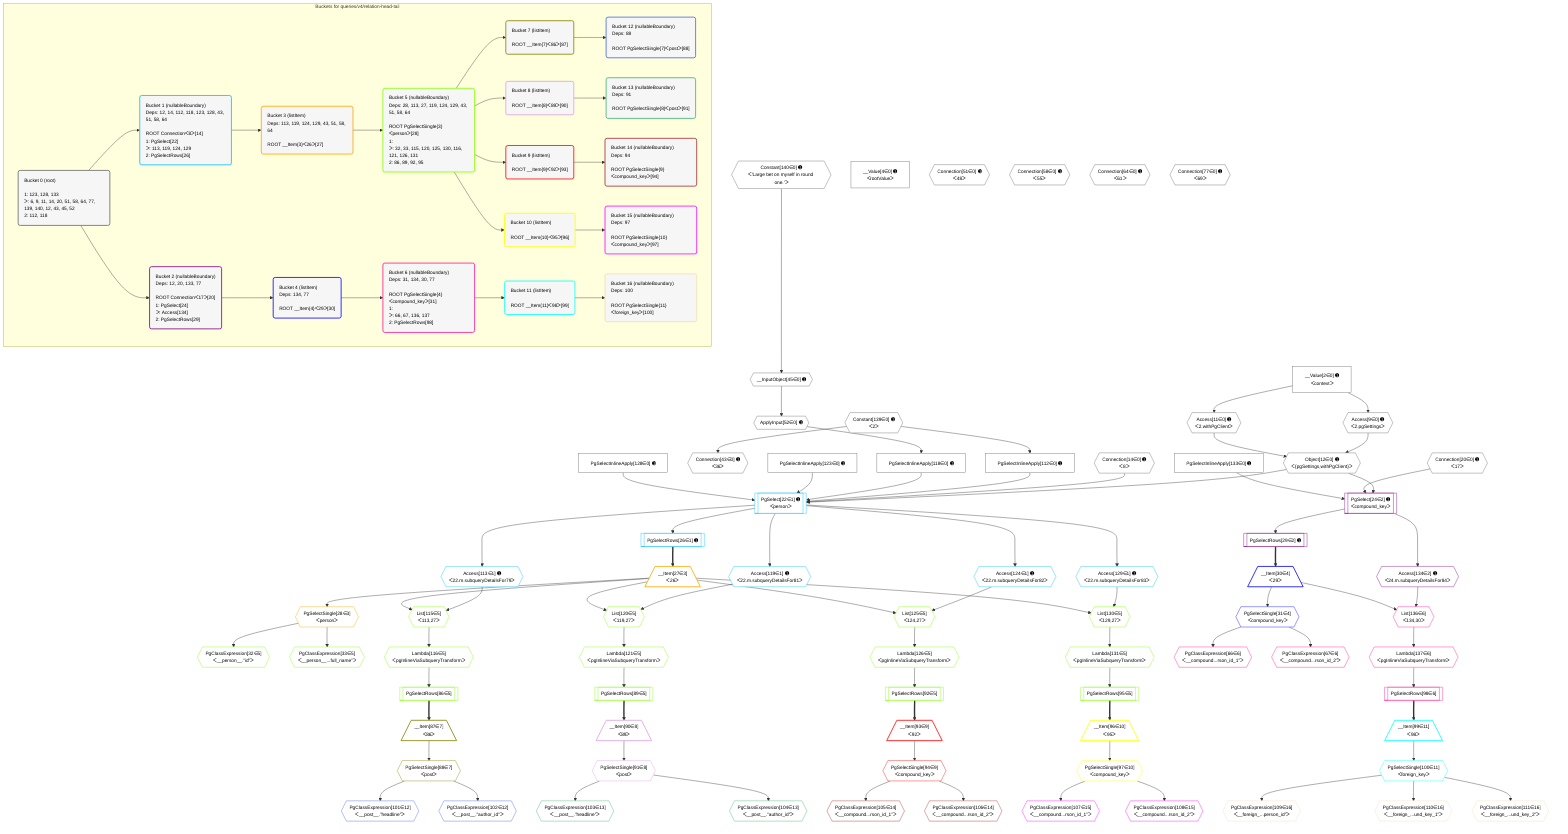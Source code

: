 %%{init: {'themeVariables': { 'fontSize': '12px'}}}%%
graph TD
    classDef path fill:#eee,stroke:#000,color:#000
    classDef plan fill:#fff,stroke-width:1px,color:#000
    classDef itemplan fill:#fff,stroke-width:2px,color:#000
    classDef unbatchedplan fill:#dff,stroke-width:1px,color:#000
    classDef sideeffectplan fill:#fcc,stroke-width:2px,color:#000
    classDef bucket fill:#f6f6f6,color:#000,stroke-width:2px,text-align:left

    subgraph "Buckets for queries/v4/relation-head-tail"
    Bucket0("Bucket 0 (root)<br /><br />1: 123, 128, 133<br />ᐳ: 6, 9, 11, 14, 20, 51, 58, 64, 77, 139, 140, 12, 43, 45, 52<br />2: 112, 118"):::bucket
    Bucket1("Bucket 1 (nullableBoundary)<br />Deps: 12, 14, 112, 118, 123, 128, 43, 51, 58, 64<br /><br />ROOT Connectionᐸ8ᐳ[14]<br />1: PgSelect[22]<br />ᐳ: 113, 119, 124, 129<br />2: PgSelectRows[26]"):::bucket
    Bucket2("Bucket 2 (nullableBoundary)<br />Deps: 12, 20, 133, 77<br /><br />ROOT Connectionᐸ17ᐳ[20]<br />1: PgSelect[24]<br />ᐳ: Access[134]<br />2: PgSelectRows[29]"):::bucket
    Bucket3("Bucket 3 (listItem)<br />Deps: 113, 119, 124, 129, 43, 51, 58, 64<br /><br />ROOT __Item{3}ᐸ26ᐳ[27]"):::bucket
    Bucket4("Bucket 4 (listItem)<br />Deps: 134, 77<br /><br />ROOT __Item{4}ᐸ29ᐳ[30]"):::bucket
    Bucket5("Bucket 5 (nullableBoundary)<br />Deps: 28, 113, 27, 119, 124, 129, 43, 51, 58, 64<br /><br />ROOT PgSelectSingle{3}ᐸpersonᐳ[28]<br />1: <br />ᐳ: 32, 33, 115, 120, 125, 130, 116, 121, 126, 131<br />2: 86, 89, 92, 95"):::bucket
    Bucket6("Bucket 6 (nullableBoundary)<br />Deps: 31, 134, 30, 77<br /><br />ROOT PgSelectSingle{4}ᐸcompound_keyᐳ[31]<br />1: <br />ᐳ: 66, 67, 136, 137<br />2: PgSelectRows[98]"):::bucket
    Bucket7("Bucket 7 (listItem)<br /><br />ROOT __Item{7}ᐸ86ᐳ[87]"):::bucket
    Bucket8("Bucket 8 (listItem)<br /><br />ROOT __Item{8}ᐸ89ᐳ[90]"):::bucket
    Bucket9("Bucket 9 (listItem)<br /><br />ROOT __Item{9}ᐸ92ᐳ[93]"):::bucket
    Bucket10("Bucket 10 (listItem)<br /><br />ROOT __Item{10}ᐸ95ᐳ[96]"):::bucket
    Bucket11("Bucket 11 (listItem)<br /><br />ROOT __Item{11}ᐸ98ᐳ[99]"):::bucket
    Bucket12("Bucket 12 (nullableBoundary)<br />Deps: 88<br /><br />ROOT PgSelectSingle{7}ᐸpostᐳ[88]"):::bucket
    Bucket13("Bucket 13 (nullableBoundary)<br />Deps: 91<br /><br />ROOT PgSelectSingle{8}ᐸpostᐳ[91]"):::bucket
    Bucket14("Bucket 14 (nullableBoundary)<br />Deps: 94<br /><br />ROOT PgSelectSingle{9}ᐸcompound_keyᐳ[94]"):::bucket
    Bucket15("Bucket 15 (nullableBoundary)<br />Deps: 97<br /><br />ROOT PgSelectSingle{10}ᐸcompound_keyᐳ[97]"):::bucket
    Bucket16("Bucket 16 (nullableBoundary)<br />Deps: 100<br /><br />ROOT PgSelectSingle{11}ᐸforeign_keyᐳ[100]"):::bucket
    end
    Bucket0 --> Bucket1 & Bucket2
    Bucket1 --> Bucket3
    Bucket2 --> Bucket4
    Bucket3 --> Bucket5
    Bucket4 --> Bucket6
    Bucket5 --> Bucket7 & Bucket8 & Bucket9 & Bucket10
    Bucket6 --> Bucket11
    Bucket7 --> Bucket12
    Bucket8 --> Bucket13
    Bucket9 --> Bucket14
    Bucket10 --> Bucket15
    Bucket11 --> Bucket16

    %% plan dependencies
    Object12{{"Object[12∈0] ➊<br />ᐸ{pgSettings,withPgClient}ᐳ"}}:::plan
    Access9{{"Access[9∈0] ➊<br />ᐸ2.pgSettingsᐳ"}}:::plan
    Access11{{"Access[11∈0] ➊<br />ᐸ2.withPgClientᐳ"}}:::plan
    Access9 & Access11 --> Object12
    __InputObject45{{"__InputObject[45∈0] ➊"}}:::plan
    Constant140{{"Constant[140∈0] ➊<br />ᐸ'Large bet on myself in round one.'ᐳ"}}:::plan
    Constant140 --> __InputObject45
    __Value2["__Value[2∈0] ➊<br />ᐸcontextᐳ"]:::plan
    __Value2 --> Access9
    __Value2 --> Access11
    Connection43{{"Connection[43∈0] ➊<br />ᐸ36ᐳ"}}:::plan
    Constant139{{"Constant[139∈0] ➊<br />ᐸ2ᐳ"}}:::plan
    Constant139 --> Connection43
    ApplyInput52{{"ApplyInput[52∈0] ➊"}}:::plan
    __InputObject45 --> ApplyInput52
    PgSelectInlineApply112["PgSelectInlineApply[112∈0] ➊"]:::plan
    Constant139 --> PgSelectInlineApply112
    PgSelectInlineApply118["PgSelectInlineApply[118∈0] ➊"]:::plan
    ApplyInput52 --> PgSelectInlineApply118
    __Value4["__Value[4∈0] ➊<br />ᐸrootValueᐳ"]:::plan
    Connection14{{"Connection[14∈0] ➊<br />ᐸ8ᐳ"}}:::plan
    Connection20{{"Connection[20∈0] ➊<br />ᐸ17ᐳ"}}:::plan
    Connection51{{"Connection[51∈0] ➊<br />ᐸ48ᐳ"}}:::plan
    Connection58{{"Connection[58∈0] ➊<br />ᐸ55ᐳ"}}:::plan
    Connection64{{"Connection[64∈0] ➊<br />ᐸ61ᐳ"}}:::plan
    Connection77{{"Connection[77∈0] ➊<br />ᐸ69ᐳ"}}:::plan
    PgSelectInlineApply123["PgSelectInlineApply[123∈0] ➊"]:::plan
    PgSelectInlineApply128["PgSelectInlineApply[128∈0] ➊"]:::plan
    PgSelectInlineApply133["PgSelectInlineApply[133∈0] ➊"]:::plan
    PgSelect22[["PgSelect[22∈1] ➊<br />ᐸpersonᐳ"]]:::plan
    Object12 & Connection14 & PgSelectInlineApply112 & PgSelectInlineApply118 & PgSelectInlineApply123 & PgSelectInlineApply128 --> PgSelect22
    PgSelectRows26[["PgSelectRows[26∈1] ➊"]]:::plan
    PgSelect22 --> PgSelectRows26
    Access113{{"Access[113∈1] ➊<br />ᐸ22.m.subqueryDetailsFor79ᐳ"}}:::plan
    PgSelect22 --> Access113
    Access119{{"Access[119∈1] ➊<br />ᐸ22.m.subqueryDetailsFor81ᐳ"}}:::plan
    PgSelect22 --> Access119
    Access124{{"Access[124∈1] ➊<br />ᐸ22.m.subqueryDetailsFor82ᐳ"}}:::plan
    PgSelect22 --> Access124
    Access129{{"Access[129∈1] ➊<br />ᐸ22.m.subqueryDetailsFor83ᐳ"}}:::plan
    PgSelect22 --> Access129
    __Item27[/"__Item[27∈3]<br />ᐸ26ᐳ"\]:::itemplan
    PgSelectRows26 ==> __Item27
    PgSelectSingle28{{"PgSelectSingle[28∈3]<br />ᐸpersonᐳ"}}:::plan
    __Item27 --> PgSelectSingle28
    List115{{"List[115∈5]<br />ᐸ113,27ᐳ"}}:::plan
    Access113 & __Item27 --> List115
    List120{{"List[120∈5]<br />ᐸ119,27ᐳ"}}:::plan
    Access119 & __Item27 --> List120
    List125{{"List[125∈5]<br />ᐸ124,27ᐳ"}}:::plan
    Access124 & __Item27 --> List125
    List130{{"List[130∈5]<br />ᐸ129,27ᐳ"}}:::plan
    Access129 & __Item27 --> List130
    PgClassExpression32{{"PgClassExpression[32∈5]<br />ᐸ__person__.”id”ᐳ"}}:::plan
    PgSelectSingle28 --> PgClassExpression32
    PgClassExpression33{{"PgClassExpression[33∈5]<br />ᐸ__person__...full_name”ᐳ"}}:::plan
    PgSelectSingle28 --> PgClassExpression33
    PgSelectRows86[["PgSelectRows[86∈5]"]]:::plan
    Lambda116{{"Lambda[116∈5]<br />ᐸpgInlineViaSubqueryTransformᐳ"}}:::plan
    Lambda116 --> PgSelectRows86
    PgSelectRows89[["PgSelectRows[89∈5]"]]:::plan
    Lambda121{{"Lambda[121∈5]<br />ᐸpgInlineViaSubqueryTransformᐳ"}}:::plan
    Lambda121 --> PgSelectRows89
    PgSelectRows92[["PgSelectRows[92∈5]"]]:::plan
    Lambda126{{"Lambda[126∈5]<br />ᐸpgInlineViaSubqueryTransformᐳ"}}:::plan
    Lambda126 --> PgSelectRows92
    PgSelectRows95[["PgSelectRows[95∈5]"]]:::plan
    Lambda131{{"Lambda[131∈5]<br />ᐸpgInlineViaSubqueryTransformᐳ"}}:::plan
    Lambda131 --> PgSelectRows95
    List115 --> Lambda116
    List120 --> Lambda121
    List125 --> Lambda126
    List130 --> Lambda131
    __Item87[/"__Item[87∈7]<br />ᐸ86ᐳ"\]:::itemplan
    PgSelectRows86 ==> __Item87
    PgSelectSingle88{{"PgSelectSingle[88∈7]<br />ᐸpostᐳ"}}:::plan
    __Item87 --> PgSelectSingle88
    PgClassExpression101{{"PgClassExpression[101∈12]<br />ᐸ__post__.”headline”ᐳ"}}:::plan
    PgSelectSingle88 --> PgClassExpression101
    PgClassExpression102{{"PgClassExpression[102∈12]<br />ᐸ__post__.”author_id”ᐳ"}}:::plan
    PgSelectSingle88 --> PgClassExpression102
    __Item90[/"__Item[90∈8]<br />ᐸ89ᐳ"\]:::itemplan
    PgSelectRows89 ==> __Item90
    PgSelectSingle91{{"PgSelectSingle[91∈8]<br />ᐸpostᐳ"}}:::plan
    __Item90 --> PgSelectSingle91
    PgClassExpression103{{"PgClassExpression[103∈13]<br />ᐸ__post__.”headline”ᐳ"}}:::plan
    PgSelectSingle91 --> PgClassExpression103
    PgClassExpression104{{"PgClassExpression[104∈13]<br />ᐸ__post__.”author_id”ᐳ"}}:::plan
    PgSelectSingle91 --> PgClassExpression104
    __Item93[/"__Item[93∈9]<br />ᐸ92ᐳ"\]:::itemplan
    PgSelectRows92 ==> __Item93
    PgSelectSingle94{{"PgSelectSingle[94∈9]<br />ᐸcompound_keyᐳ"}}:::plan
    __Item93 --> PgSelectSingle94
    PgClassExpression105{{"PgClassExpression[105∈14]<br />ᐸ__compound...rson_id_1”ᐳ"}}:::plan
    PgSelectSingle94 --> PgClassExpression105
    PgClassExpression106{{"PgClassExpression[106∈14]<br />ᐸ__compound...rson_id_2”ᐳ"}}:::plan
    PgSelectSingle94 --> PgClassExpression106
    __Item96[/"__Item[96∈10]<br />ᐸ95ᐳ"\]:::itemplan
    PgSelectRows95 ==> __Item96
    PgSelectSingle97{{"PgSelectSingle[97∈10]<br />ᐸcompound_keyᐳ"}}:::plan
    __Item96 --> PgSelectSingle97
    PgClassExpression107{{"PgClassExpression[107∈15]<br />ᐸ__compound...rson_id_1”ᐳ"}}:::plan
    PgSelectSingle97 --> PgClassExpression107
    PgClassExpression108{{"PgClassExpression[108∈15]<br />ᐸ__compound...rson_id_2”ᐳ"}}:::plan
    PgSelectSingle97 --> PgClassExpression108
    PgSelect24[["PgSelect[24∈2] ➊<br />ᐸcompound_keyᐳ"]]:::plan
    Object12 & Connection20 & PgSelectInlineApply133 --> PgSelect24
    PgSelectRows29[["PgSelectRows[29∈2] ➊"]]:::plan
    PgSelect24 --> PgSelectRows29
    Access134{{"Access[134∈2] ➊<br />ᐸ24.m.subqueryDetailsFor84ᐳ"}}:::plan
    PgSelect24 --> Access134
    __Item30[/"__Item[30∈4]<br />ᐸ29ᐳ"\]:::itemplan
    PgSelectRows29 ==> __Item30
    PgSelectSingle31{{"PgSelectSingle[31∈4]<br />ᐸcompound_keyᐳ"}}:::plan
    __Item30 --> PgSelectSingle31
    List136{{"List[136∈6]<br />ᐸ134,30ᐳ"}}:::plan
    Access134 & __Item30 --> List136
    PgClassExpression66{{"PgClassExpression[66∈6]<br />ᐸ__compound...rson_id_1”ᐳ"}}:::plan
    PgSelectSingle31 --> PgClassExpression66
    PgClassExpression67{{"PgClassExpression[67∈6]<br />ᐸ__compound...rson_id_2”ᐳ"}}:::plan
    PgSelectSingle31 --> PgClassExpression67
    PgSelectRows98[["PgSelectRows[98∈6]"]]:::plan
    Lambda137{{"Lambda[137∈6]<br />ᐸpgInlineViaSubqueryTransformᐳ"}}:::plan
    Lambda137 --> PgSelectRows98
    List136 --> Lambda137
    __Item99[/"__Item[99∈11]<br />ᐸ98ᐳ"\]:::itemplan
    PgSelectRows98 ==> __Item99
    PgSelectSingle100{{"PgSelectSingle[100∈11]<br />ᐸforeign_keyᐳ"}}:::plan
    __Item99 --> PgSelectSingle100
    PgClassExpression109{{"PgClassExpression[109∈16]<br />ᐸ__foreign_...person_id”ᐳ"}}:::plan
    PgSelectSingle100 --> PgClassExpression109
    PgClassExpression110{{"PgClassExpression[110∈16]<br />ᐸ__foreign_...und_key_1”ᐳ"}}:::plan
    PgSelectSingle100 --> PgClassExpression110
    PgClassExpression111{{"PgClassExpression[111∈16]<br />ᐸ__foreign_...und_key_2”ᐳ"}}:::plan
    PgSelectSingle100 --> PgClassExpression111

    %% define steps
    classDef bucket0 stroke:#696969
    class Bucket0,__Value2,__Value4,Access9,Access11,Object12,Connection14,Connection20,Connection43,__InputObject45,Connection51,ApplyInput52,Connection58,Connection64,Connection77,PgSelectInlineApply112,PgSelectInlineApply118,PgSelectInlineApply123,PgSelectInlineApply128,PgSelectInlineApply133,Constant139,Constant140 bucket0
    classDef bucket1 stroke:#00bfff
    class Bucket1,PgSelect22,PgSelectRows26,Access113,Access119,Access124,Access129 bucket1
    classDef bucket2 stroke:#7f007f
    class Bucket2,PgSelect24,PgSelectRows29,Access134 bucket2
    classDef bucket3 stroke:#ffa500
    class Bucket3,__Item27,PgSelectSingle28 bucket3
    classDef bucket4 stroke:#0000ff
    class Bucket4,__Item30,PgSelectSingle31 bucket4
    classDef bucket5 stroke:#7fff00
    class Bucket5,PgClassExpression32,PgClassExpression33,PgSelectRows86,PgSelectRows89,PgSelectRows92,PgSelectRows95,List115,Lambda116,List120,Lambda121,List125,Lambda126,List130,Lambda131 bucket5
    classDef bucket6 stroke:#ff1493
    class Bucket6,PgClassExpression66,PgClassExpression67,PgSelectRows98,List136,Lambda137 bucket6
    classDef bucket7 stroke:#808000
    class Bucket7,__Item87,PgSelectSingle88 bucket7
    classDef bucket8 stroke:#dda0dd
    class Bucket8,__Item90,PgSelectSingle91 bucket8
    classDef bucket9 stroke:#ff0000
    class Bucket9,__Item93,PgSelectSingle94 bucket9
    classDef bucket10 stroke:#ffff00
    class Bucket10,__Item96,PgSelectSingle97 bucket10
    classDef bucket11 stroke:#00ffff
    class Bucket11,__Item99,PgSelectSingle100 bucket11
    classDef bucket12 stroke:#4169e1
    class Bucket12,PgClassExpression101,PgClassExpression102 bucket12
    classDef bucket13 stroke:#3cb371
    class Bucket13,PgClassExpression103,PgClassExpression104 bucket13
    classDef bucket14 stroke:#a52a2a
    class Bucket14,PgClassExpression105,PgClassExpression106 bucket14
    classDef bucket15 stroke:#ff00ff
    class Bucket15,PgClassExpression107,PgClassExpression108 bucket15
    classDef bucket16 stroke:#f5deb3
    class Bucket16,PgClassExpression109,PgClassExpression110,PgClassExpression111 bucket16